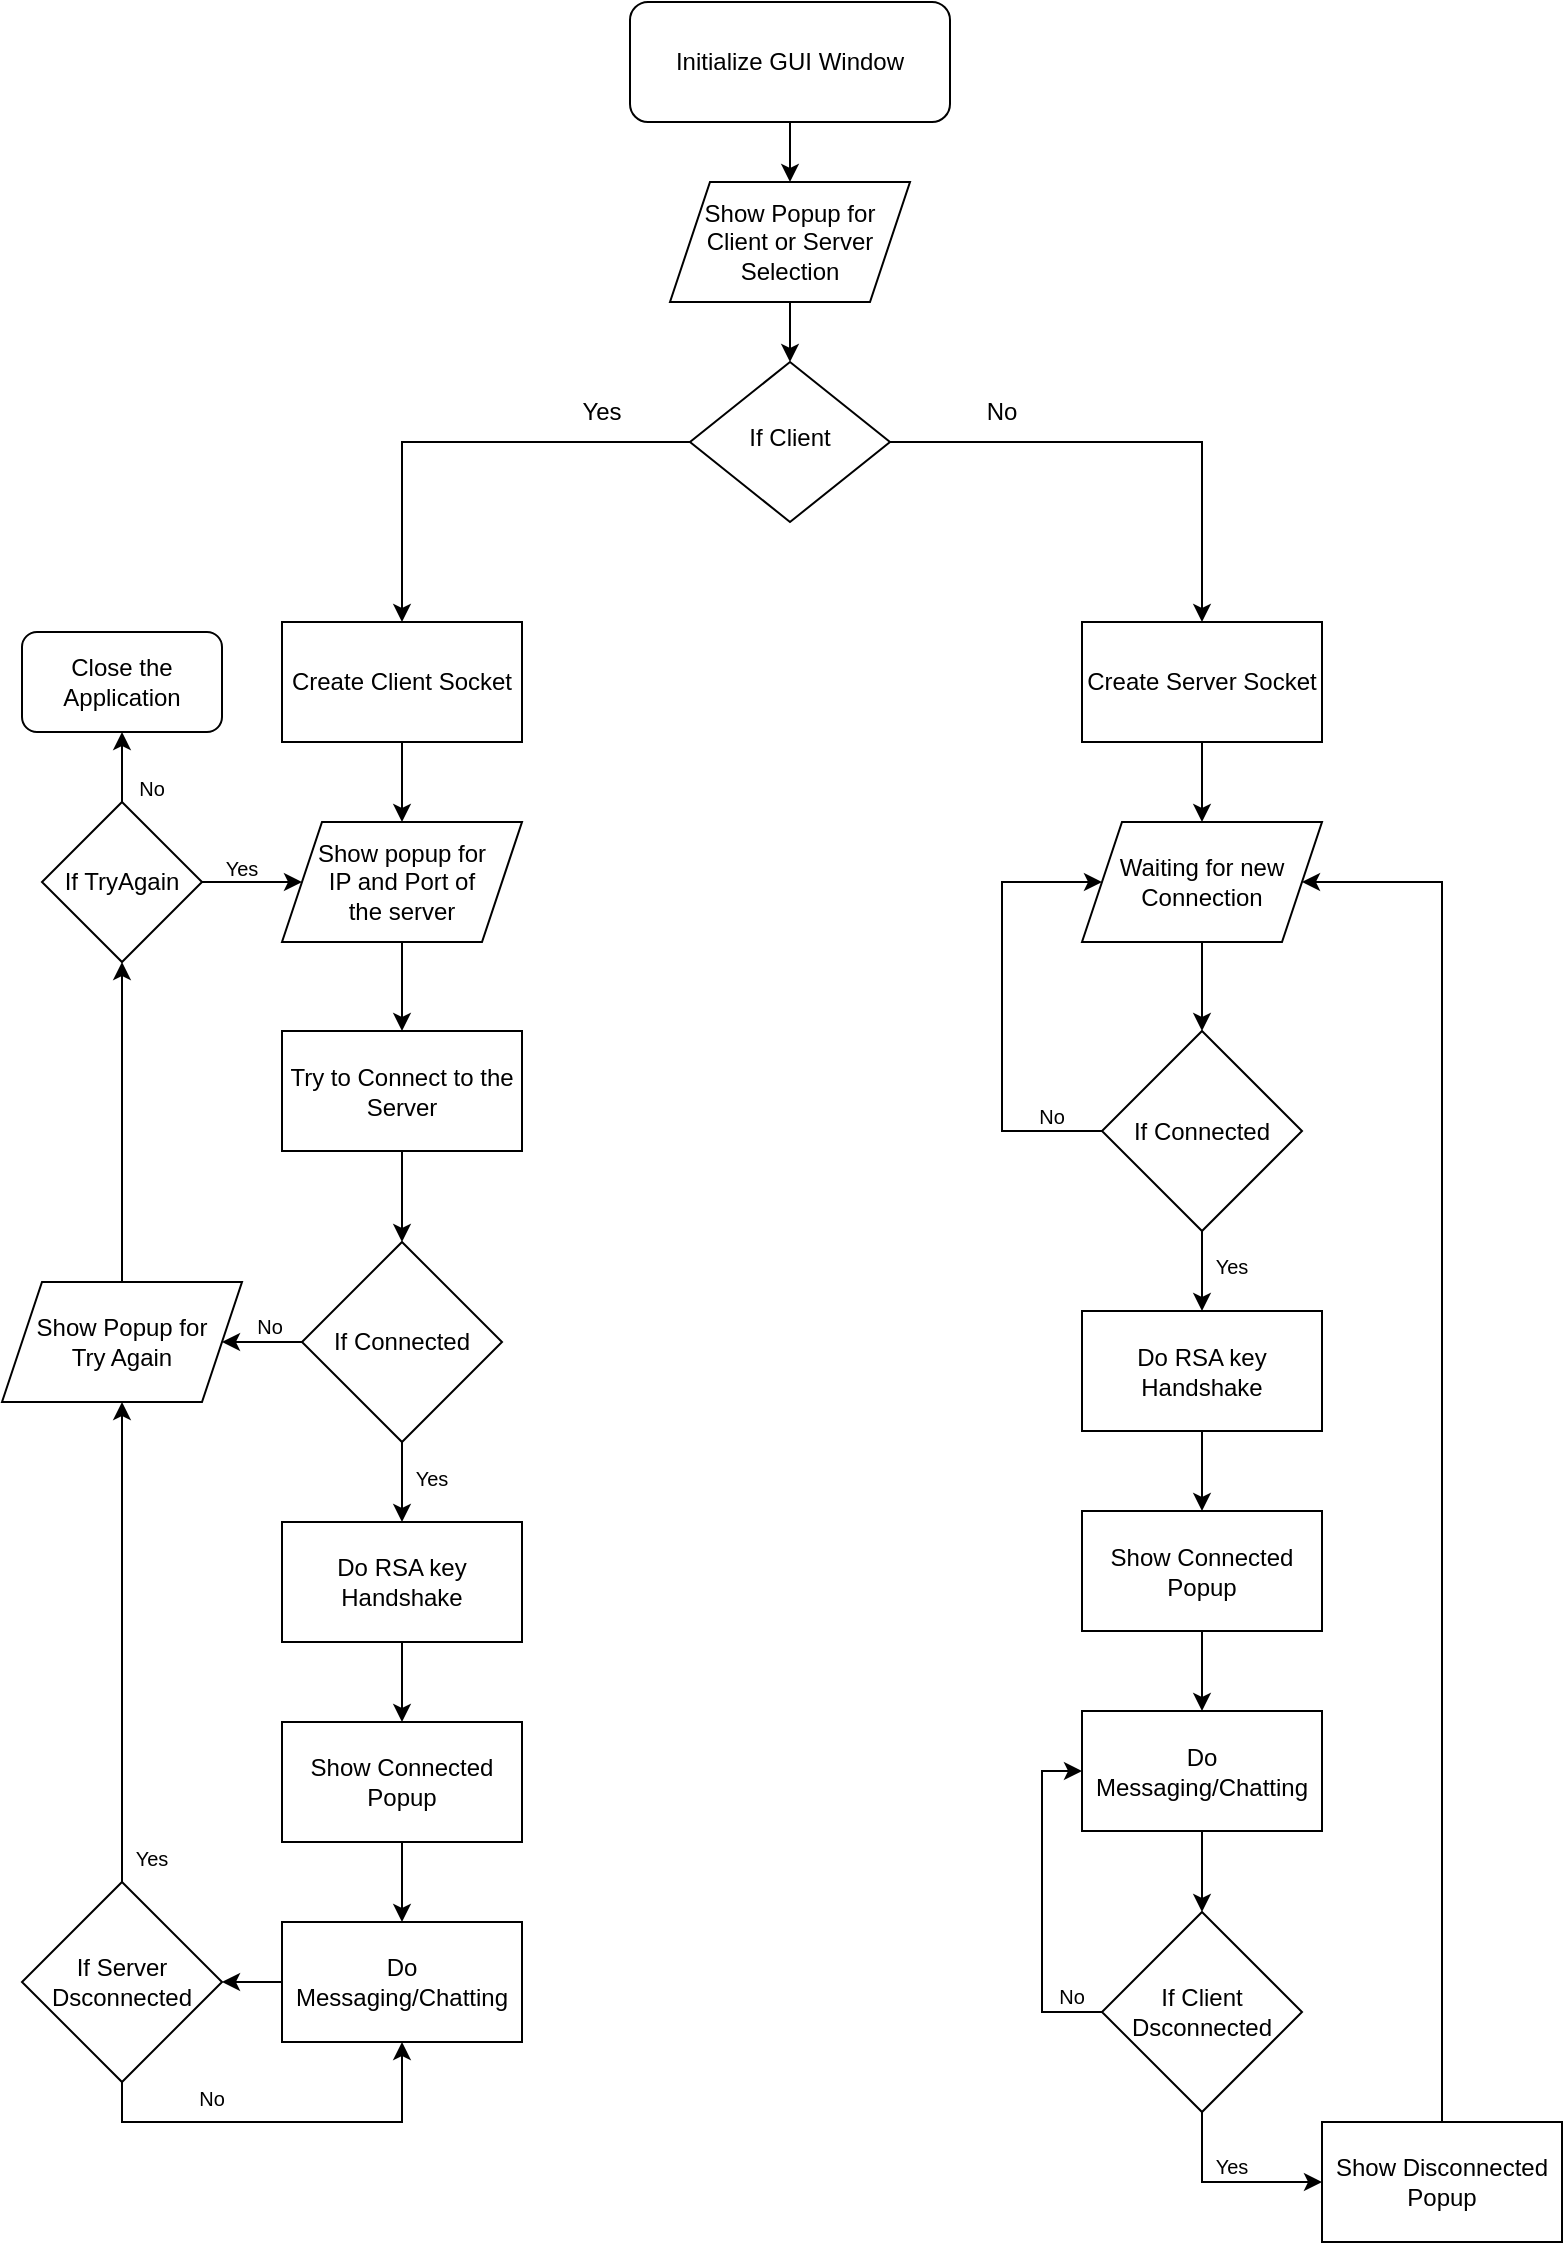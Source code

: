 <mxfile version="20.2.8" type="device"><diagram id="C5RBs43oDa-KdzZeNtuy" name="Page-1"><mxGraphModel dx="1038" dy="585" grid="1" gridSize="10" guides="1" tooltips="1" connect="1" arrows="1" fold="1" page="1" pageScale="1" pageWidth="827" pageHeight="1169" math="0" shadow="0"><root><mxCell id="WIyWlLk6GJQsqaUBKTNV-0"/><mxCell id="WIyWlLk6GJQsqaUBKTNV-1" parent="WIyWlLk6GJQsqaUBKTNV-0"/><mxCell id="jPB8AM4WbSMqFfD6-V4N-4" style="edgeStyle=orthogonalEdgeStyle;rounded=0;orthogonalLoop=1;jettySize=auto;html=1;exitX=0.5;exitY=1;exitDx=0;exitDy=0;entryX=0.5;entryY=0;entryDx=0;entryDy=0;" parent="WIyWlLk6GJQsqaUBKTNV-1" source="WIyWlLk6GJQsqaUBKTNV-3" target="jPB8AM4WbSMqFfD6-V4N-3" edge="1"><mxGeometry relative="1" as="geometry"/></mxCell><mxCell id="WIyWlLk6GJQsqaUBKTNV-3" value="Initialize GUI Window" style="rounded=1;whiteSpace=wrap;html=1;fontSize=12;glass=0;strokeWidth=1;shadow=0;" parent="WIyWlLk6GJQsqaUBKTNV-1" vertex="1"><mxGeometry x="334" y="30" width="160" height="60" as="geometry"/></mxCell><mxCell id="jPB8AM4WbSMqFfD6-V4N-8" style="edgeStyle=orthogonalEdgeStyle;rounded=0;orthogonalLoop=1;jettySize=auto;html=1;exitX=0;exitY=0.5;exitDx=0;exitDy=0;entryX=0.5;entryY=0;entryDx=0;entryDy=0;" parent="WIyWlLk6GJQsqaUBKTNV-1" source="WIyWlLk6GJQsqaUBKTNV-6" target="jPB8AM4WbSMqFfD6-V4N-6" edge="1"><mxGeometry relative="1" as="geometry"/></mxCell><mxCell id="jPB8AM4WbSMqFfD6-V4N-9" style="edgeStyle=orthogonalEdgeStyle;rounded=0;orthogonalLoop=1;jettySize=auto;html=1;exitX=1;exitY=0.5;exitDx=0;exitDy=0;entryX=0.5;entryY=0;entryDx=0;entryDy=0;" parent="WIyWlLk6GJQsqaUBKTNV-1" source="WIyWlLk6GJQsqaUBKTNV-6" target="jPB8AM4WbSMqFfD6-V4N-7" edge="1"><mxGeometry relative="1" as="geometry"/></mxCell><mxCell id="WIyWlLk6GJQsqaUBKTNV-6" value="If Client" style="rhombus;whiteSpace=wrap;html=1;shadow=0;fontFamily=Helvetica;fontSize=12;align=center;strokeWidth=1;spacing=6;spacingTop=-4;" parent="WIyWlLk6GJQsqaUBKTNV-1" vertex="1"><mxGeometry x="364" y="210" width="100" height="80" as="geometry"/></mxCell><mxCell id="jPB8AM4WbSMqFfD6-V4N-5" style="edgeStyle=orthogonalEdgeStyle;rounded=0;orthogonalLoop=1;jettySize=auto;html=1;exitX=0.5;exitY=1;exitDx=0;exitDy=0;entryX=0.5;entryY=0;entryDx=0;entryDy=0;" parent="WIyWlLk6GJQsqaUBKTNV-1" source="jPB8AM4WbSMqFfD6-V4N-3" target="WIyWlLk6GJQsqaUBKTNV-6" edge="1"><mxGeometry relative="1" as="geometry"/></mxCell><mxCell id="jPB8AM4WbSMqFfD6-V4N-3" value="Show Popup for Client or Server Selection" style="shape=parallelogram;perimeter=parallelogramPerimeter;whiteSpace=wrap;html=1;fixedSize=1;" parent="WIyWlLk6GJQsqaUBKTNV-1" vertex="1"><mxGeometry x="354" y="120" width="120" height="60" as="geometry"/></mxCell><mxCell id="jPB8AM4WbSMqFfD6-V4N-13" style="edgeStyle=orthogonalEdgeStyle;rounded=0;orthogonalLoop=1;jettySize=auto;html=1;exitX=0.5;exitY=1;exitDx=0;exitDy=0;entryX=0.5;entryY=0;entryDx=0;entryDy=0;" parent="WIyWlLk6GJQsqaUBKTNV-1" source="jPB8AM4WbSMqFfD6-V4N-6" target="jPB8AM4WbSMqFfD6-V4N-12" edge="1"><mxGeometry relative="1" as="geometry"/></mxCell><mxCell id="jPB8AM4WbSMqFfD6-V4N-6" value="Create Client Socket" style="rounded=0;whiteSpace=wrap;html=1;" parent="WIyWlLk6GJQsqaUBKTNV-1" vertex="1"><mxGeometry x="160" y="340" width="120" height="60" as="geometry"/></mxCell><mxCell id="jPB8AM4WbSMqFfD6-V4N-48" style="edgeStyle=orthogonalEdgeStyle;rounded=0;orthogonalLoop=1;jettySize=auto;html=1;exitX=0.5;exitY=1;exitDx=0;exitDy=0;entryX=0.5;entryY=0;entryDx=0;entryDy=0;fontSize=12;" parent="WIyWlLk6GJQsqaUBKTNV-1" source="jPB8AM4WbSMqFfD6-V4N-7" target="jPB8AM4WbSMqFfD6-V4N-47" edge="1"><mxGeometry relative="1" as="geometry"/></mxCell><mxCell id="jPB8AM4WbSMqFfD6-V4N-7" value="Create Server Socket" style="rounded=0;whiteSpace=wrap;html=1;" parent="WIyWlLk6GJQsqaUBKTNV-1" vertex="1"><mxGeometry x="560" y="340" width="120" height="60" as="geometry"/></mxCell><mxCell id="jPB8AM4WbSMqFfD6-V4N-10" value="Yes" style="text;html=1;strokeColor=none;fillColor=none;align=center;verticalAlign=middle;whiteSpace=wrap;rounded=0;" parent="WIyWlLk6GJQsqaUBKTNV-1" vertex="1"><mxGeometry x="290" y="220" width="60" height="30" as="geometry"/></mxCell><mxCell id="jPB8AM4WbSMqFfD6-V4N-11" value="No" style="text;html=1;strokeColor=none;fillColor=none;align=center;verticalAlign=middle;whiteSpace=wrap;rounded=0;" parent="WIyWlLk6GJQsqaUBKTNV-1" vertex="1"><mxGeometry x="490" y="220" width="60" height="30" as="geometry"/></mxCell><mxCell id="jPB8AM4WbSMqFfD6-V4N-15" style="edgeStyle=orthogonalEdgeStyle;rounded=0;orthogonalLoop=1;jettySize=auto;html=1;exitX=0.5;exitY=1;exitDx=0;exitDy=0;entryX=0.5;entryY=0;entryDx=0;entryDy=0;" parent="WIyWlLk6GJQsqaUBKTNV-1" source="jPB8AM4WbSMqFfD6-V4N-12" target="jPB8AM4WbSMqFfD6-V4N-14" edge="1"><mxGeometry relative="1" as="geometry"/></mxCell><mxCell id="jPB8AM4WbSMqFfD6-V4N-12" value="Show popup for&lt;br&gt;IP and Port of &lt;br&gt;the server" style="shape=parallelogram;perimeter=parallelogramPerimeter;whiteSpace=wrap;html=1;fixedSize=1;" parent="WIyWlLk6GJQsqaUBKTNV-1" vertex="1"><mxGeometry x="160" y="440" width="120" height="60" as="geometry"/></mxCell><mxCell id="jPB8AM4WbSMqFfD6-V4N-18" style="edgeStyle=orthogonalEdgeStyle;rounded=0;orthogonalLoop=1;jettySize=auto;html=1;exitX=0.5;exitY=1;exitDx=0;exitDy=0;entryX=0.5;entryY=0;entryDx=0;entryDy=0;" parent="WIyWlLk6GJQsqaUBKTNV-1" source="jPB8AM4WbSMqFfD6-V4N-14" target="jPB8AM4WbSMqFfD6-V4N-17" edge="1"><mxGeometry relative="1" as="geometry"/></mxCell><mxCell id="jPB8AM4WbSMqFfD6-V4N-14" value="Try to Connect to the Server" style="rounded=0;whiteSpace=wrap;html=1;" parent="WIyWlLk6GJQsqaUBKTNV-1" vertex="1"><mxGeometry x="160" y="544.5" width="120" height="60" as="geometry"/></mxCell><mxCell id="jPB8AM4WbSMqFfD6-V4N-26" value="" style="edgeStyle=orthogonalEdgeStyle;rounded=0;orthogonalLoop=1;jettySize=auto;html=1;" parent="WIyWlLk6GJQsqaUBKTNV-1" source="jPB8AM4WbSMqFfD6-V4N-17" target="jPB8AM4WbSMqFfD6-V4N-19" edge="1"><mxGeometry relative="1" as="geometry"/></mxCell><mxCell id="jPB8AM4WbSMqFfD6-V4N-33" style="edgeStyle=orthogonalEdgeStyle;rounded=0;orthogonalLoop=1;jettySize=auto;html=1;exitX=0.5;exitY=1;exitDx=0;exitDy=0;entryX=0.5;entryY=0;entryDx=0;entryDy=0;fontSize=12;" parent="WIyWlLk6GJQsqaUBKTNV-1" source="jPB8AM4WbSMqFfD6-V4N-17" target="jPB8AM4WbSMqFfD6-V4N-32" edge="1"><mxGeometry relative="1" as="geometry"/></mxCell><mxCell id="jPB8AM4WbSMqFfD6-V4N-17" value="If Connected" style="rhombus;whiteSpace=wrap;html=1;" parent="WIyWlLk6GJQsqaUBKTNV-1" vertex="1"><mxGeometry x="170" y="650" width="100" height="100" as="geometry"/></mxCell><mxCell id="jPB8AM4WbSMqFfD6-V4N-23" style="edgeStyle=orthogonalEdgeStyle;rounded=0;orthogonalLoop=1;jettySize=auto;html=1;exitX=0.5;exitY=0;exitDx=0;exitDy=0;entryX=0.5;entryY=1;entryDx=0;entryDy=0;" parent="WIyWlLk6GJQsqaUBKTNV-1" source="jPB8AM4WbSMqFfD6-V4N-19" target="jPB8AM4WbSMqFfD6-V4N-21" edge="1"><mxGeometry relative="1" as="geometry"/></mxCell><mxCell id="jPB8AM4WbSMqFfD6-V4N-19" value="Show Popup for&lt;br&gt;Try Again" style="shape=parallelogram;perimeter=parallelogramPerimeter;whiteSpace=wrap;html=1;fixedSize=1;" parent="WIyWlLk6GJQsqaUBKTNV-1" vertex="1"><mxGeometry x="20" y="670" width="120" height="60" as="geometry"/></mxCell><mxCell id="jPB8AM4WbSMqFfD6-V4N-25" style="edgeStyle=orthogonalEdgeStyle;rounded=0;orthogonalLoop=1;jettySize=auto;html=1;exitX=0.5;exitY=0;exitDx=0;exitDy=0;entryX=0.5;entryY=1;entryDx=0;entryDy=0;" parent="WIyWlLk6GJQsqaUBKTNV-1" source="jPB8AM4WbSMqFfD6-V4N-21" target="jPB8AM4WbSMqFfD6-V4N-24" edge="1"><mxGeometry relative="1" as="geometry"/></mxCell><mxCell id="jPB8AM4WbSMqFfD6-V4N-46" style="edgeStyle=orthogonalEdgeStyle;rounded=0;orthogonalLoop=1;jettySize=auto;html=1;exitX=1;exitY=0.5;exitDx=0;exitDy=0;entryX=0;entryY=0.5;entryDx=0;entryDy=0;fontSize=12;" parent="WIyWlLk6GJQsqaUBKTNV-1" source="jPB8AM4WbSMqFfD6-V4N-21" target="jPB8AM4WbSMqFfD6-V4N-12" edge="1"><mxGeometry relative="1" as="geometry"/></mxCell><mxCell id="jPB8AM4WbSMqFfD6-V4N-21" value="If TryAgain" style="rhombus;whiteSpace=wrap;html=1;" parent="WIyWlLk6GJQsqaUBKTNV-1" vertex="1"><mxGeometry x="40" y="430" width="80" height="80" as="geometry"/></mxCell><mxCell id="jPB8AM4WbSMqFfD6-V4N-24" value="Close the&lt;br&gt;Application" style="rounded=1;whiteSpace=wrap;html=1;" parent="WIyWlLk6GJQsqaUBKTNV-1" vertex="1"><mxGeometry x="30" y="345" width="100" height="50" as="geometry"/></mxCell><mxCell id="jPB8AM4WbSMqFfD6-V4N-28" value="Yes" style="text;html=1;strokeColor=none;fillColor=none;align=center;verticalAlign=middle;whiteSpace=wrap;rounded=0;fontSize=10;" parent="WIyWlLk6GJQsqaUBKTNV-1" vertex="1"><mxGeometry x="125" y="455" width="30" height="15" as="geometry"/></mxCell><mxCell id="jPB8AM4WbSMqFfD6-V4N-30" value="No" style="text;html=1;strokeColor=none;fillColor=none;align=center;verticalAlign=middle;whiteSpace=wrap;rounded=0;fontSize=10;" parent="WIyWlLk6GJQsqaUBKTNV-1" vertex="1"><mxGeometry x="80" y="415" width="30" height="15" as="geometry"/></mxCell><mxCell id="jPB8AM4WbSMqFfD6-V4N-31" value="No" style="text;html=1;strokeColor=none;fillColor=none;align=center;verticalAlign=middle;whiteSpace=wrap;rounded=0;fontSize=10;" parent="WIyWlLk6GJQsqaUBKTNV-1" vertex="1"><mxGeometry x="139" y="684" width="30" height="15" as="geometry"/></mxCell><mxCell id="jPB8AM4WbSMqFfD6-V4N-36" style="edgeStyle=orthogonalEdgeStyle;rounded=0;orthogonalLoop=1;jettySize=auto;html=1;exitX=0.5;exitY=1;exitDx=0;exitDy=0;fontSize=12;" parent="WIyWlLk6GJQsqaUBKTNV-1" source="jPB8AM4WbSMqFfD6-V4N-32" target="jPB8AM4WbSMqFfD6-V4N-35" edge="1"><mxGeometry relative="1" as="geometry"/></mxCell><mxCell id="jPB8AM4WbSMqFfD6-V4N-32" value="&lt;span style=&quot;font-size: 12px;&quot;&gt;Do RSA key Handshake&lt;/span&gt;" style="rounded=0;whiteSpace=wrap;html=1;fontSize=10;" parent="WIyWlLk6GJQsqaUBKTNV-1" vertex="1"><mxGeometry x="160" y="790" width="120" height="60" as="geometry"/></mxCell><mxCell id="jPB8AM4WbSMqFfD6-V4N-34" value="Yes" style="text;html=1;strokeColor=none;fillColor=none;align=center;verticalAlign=middle;whiteSpace=wrap;rounded=0;fontSize=10;" parent="WIyWlLk6GJQsqaUBKTNV-1" vertex="1"><mxGeometry x="220" y="760" width="30" height="15" as="geometry"/></mxCell><mxCell id="jPB8AM4WbSMqFfD6-V4N-38" style="edgeStyle=orthogonalEdgeStyle;rounded=0;orthogonalLoop=1;jettySize=auto;html=1;exitX=0.5;exitY=1;exitDx=0;exitDy=0;entryX=0.5;entryY=0;entryDx=0;entryDy=0;fontSize=12;" parent="WIyWlLk6GJQsqaUBKTNV-1" source="jPB8AM4WbSMqFfD6-V4N-35" target="jPB8AM4WbSMqFfD6-V4N-37" edge="1"><mxGeometry relative="1" as="geometry"/></mxCell><mxCell id="jPB8AM4WbSMqFfD6-V4N-35" value="Show Connected Popup" style="rounded=0;whiteSpace=wrap;html=1;fontSize=12;" parent="WIyWlLk6GJQsqaUBKTNV-1" vertex="1"><mxGeometry x="160" y="890" width="120" height="60" as="geometry"/></mxCell><mxCell id="jPB8AM4WbSMqFfD6-V4N-40" value="" style="edgeStyle=orthogonalEdgeStyle;rounded=0;orthogonalLoop=1;jettySize=auto;html=1;fontSize=12;" parent="WIyWlLk6GJQsqaUBKTNV-1" source="jPB8AM4WbSMqFfD6-V4N-37" target="jPB8AM4WbSMqFfD6-V4N-39" edge="1"><mxGeometry relative="1" as="geometry"/></mxCell><mxCell id="jPB8AM4WbSMqFfD6-V4N-37" value="Do Messaging/Chatting" style="rounded=0;whiteSpace=wrap;html=1;fontSize=12;" parent="WIyWlLk6GJQsqaUBKTNV-1" vertex="1"><mxGeometry x="160" y="990" width="120" height="60" as="geometry"/></mxCell><mxCell id="jPB8AM4WbSMqFfD6-V4N-41" style="edgeStyle=orthogonalEdgeStyle;rounded=0;orthogonalLoop=1;jettySize=auto;html=1;exitX=0.5;exitY=0;exitDx=0;exitDy=0;entryX=0.5;entryY=1;entryDx=0;entryDy=0;fontSize=12;" parent="WIyWlLk6GJQsqaUBKTNV-1" source="jPB8AM4WbSMqFfD6-V4N-39" target="jPB8AM4WbSMqFfD6-V4N-19" edge="1"><mxGeometry relative="1" as="geometry"/></mxCell><mxCell id="jPB8AM4WbSMqFfD6-V4N-42" style="edgeStyle=orthogonalEdgeStyle;rounded=0;orthogonalLoop=1;jettySize=auto;html=1;exitX=0.5;exitY=1;exitDx=0;exitDy=0;entryX=0.5;entryY=1;entryDx=0;entryDy=0;fontSize=12;" parent="WIyWlLk6GJQsqaUBKTNV-1" source="jPB8AM4WbSMqFfD6-V4N-39" target="jPB8AM4WbSMqFfD6-V4N-37" edge="1"><mxGeometry relative="1" as="geometry"/></mxCell><mxCell id="jPB8AM4WbSMqFfD6-V4N-39" value="If Server Dsconnected" style="rhombus;whiteSpace=wrap;html=1;fontSize=12;" parent="WIyWlLk6GJQsqaUBKTNV-1" vertex="1"><mxGeometry x="30" y="970" width="100" height="100" as="geometry"/></mxCell><mxCell id="jPB8AM4WbSMqFfD6-V4N-43" value="Yes" style="text;html=1;strokeColor=none;fillColor=none;align=center;verticalAlign=middle;whiteSpace=wrap;rounded=0;fontSize=10;" parent="WIyWlLk6GJQsqaUBKTNV-1" vertex="1"><mxGeometry x="80" y="950" width="30" height="15" as="geometry"/></mxCell><mxCell id="jPB8AM4WbSMqFfD6-V4N-44" value="No" style="text;html=1;strokeColor=none;fillColor=none;align=center;verticalAlign=middle;whiteSpace=wrap;rounded=0;fontSize=10;" parent="WIyWlLk6GJQsqaUBKTNV-1" vertex="1"><mxGeometry x="110" y="1070" width="30" height="15" as="geometry"/></mxCell><mxCell id="jPB8AM4WbSMqFfD6-V4N-51" style="edgeStyle=orthogonalEdgeStyle;rounded=0;orthogonalLoop=1;jettySize=auto;html=1;exitX=0.5;exitY=1;exitDx=0;exitDy=0;entryX=0.5;entryY=0;entryDx=0;entryDy=0;fontSize=12;" parent="WIyWlLk6GJQsqaUBKTNV-1" source="jPB8AM4WbSMqFfD6-V4N-47" target="jPB8AM4WbSMqFfD6-V4N-50" edge="1"><mxGeometry relative="1" as="geometry"/></mxCell><mxCell id="jPB8AM4WbSMqFfD6-V4N-47" value="Waiting for new Connection" style="shape=parallelogram;perimeter=parallelogramPerimeter;whiteSpace=wrap;html=1;fixedSize=1;" parent="WIyWlLk6GJQsqaUBKTNV-1" vertex="1"><mxGeometry x="560" y="440" width="120" height="60" as="geometry"/></mxCell><mxCell id="jPB8AM4WbSMqFfD6-V4N-56" style="edgeStyle=orthogonalEdgeStyle;rounded=0;orthogonalLoop=1;jettySize=auto;html=1;exitX=0;exitY=0.5;exitDx=0;exitDy=0;entryX=0;entryY=0.5;entryDx=0;entryDy=0;fontSize=12;" parent="WIyWlLk6GJQsqaUBKTNV-1" source="jPB8AM4WbSMqFfD6-V4N-50" target="jPB8AM4WbSMqFfD6-V4N-47" edge="1"><mxGeometry relative="1" as="geometry"><Array as="points"><mxPoint x="520" y="595"/><mxPoint x="520" y="470"/></Array></mxGeometry></mxCell><mxCell id="jPB8AM4WbSMqFfD6-V4N-65" style="edgeStyle=orthogonalEdgeStyle;rounded=0;orthogonalLoop=1;jettySize=auto;html=1;exitX=0.5;exitY=1;exitDx=0;exitDy=0;entryX=0.5;entryY=0;entryDx=0;entryDy=0;fontSize=12;" parent="WIyWlLk6GJQsqaUBKTNV-1" source="jPB8AM4WbSMqFfD6-V4N-50" target="jPB8AM4WbSMqFfD6-V4N-59" edge="1"><mxGeometry relative="1" as="geometry"/></mxCell><mxCell id="jPB8AM4WbSMqFfD6-V4N-50" value="If Connected" style="rhombus;whiteSpace=wrap;html=1;" parent="WIyWlLk6GJQsqaUBKTNV-1" vertex="1"><mxGeometry x="570" y="544.5" width="100" height="100" as="geometry"/></mxCell><mxCell id="jPB8AM4WbSMqFfD6-V4N-53" value="No" style="text;html=1;strokeColor=none;fillColor=none;align=center;verticalAlign=middle;whiteSpace=wrap;rounded=0;fontSize=10;" parent="WIyWlLk6GJQsqaUBKTNV-1" vertex="1"><mxGeometry x="530" y="579" width="30" height="15" as="geometry"/></mxCell><mxCell id="jPB8AM4WbSMqFfD6-V4N-58" style="edgeStyle=orthogonalEdgeStyle;rounded=0;orthogonalLoop=1;jettySize=auto;html=1;exitX=0.5;exitY=1;exitDx=0;exitDy=0;fontSize=12;" parent="WIyWlLk6GJQsqaUBKTNV-1" source="jPB8AM4WbSMqFfD6-V4N-59" target="jPB8AM4WbSMqFfD6-V4N-62" edge="1"><mxGeometry relative="1" as="geometry"/></mxCell><mxCell id="jPB8AM4WbSMqFfD6-V4N-59" value="&lt;span style=&quot;font-size: 12px;&quot;&gt;Do RSA key Handshake&lt;/span&gt;" style="rounded=0;whiteSpace=wrap;html=1;fontSize=10;" parent="WIyWlLk6GJQsqaUBKTNV-1" vertex="1"><mxGeometry x="560" y="684.5" width="120" height="60" as="geometry"/></mxCell><mxCell id="jPB8AM4WbSMqFfD6-V4N-60" value="Yes" style="text;html=1;strokeColor=none;fillColor=none;align=center;verticalAlign=middle;whiteSpace=wrap;rounded=0;fontSize=10;" parent="WIyWlLk6GJQsqaUBKTNV-1" vertex="1"><mxGeometry x="620" y="654.5" width="30" height="15" as="geometry"/></mxCell><mxCell id="jPB8AM4WbSMqFfD6-V4N-61" style="edgeStyle=orthogonalEdgeStyle;rounded=0;orthogonalLoop=1;jettySize=auto;html=1;exitX=0.5;exitY=1;exitDx=0;exitDy=0;entryX=0.5;entryY=0;entryDx=0;entryDy=0;fontSize=12;" parent="WIyWlLk6GJQsqaUBKTNV-1" source="jPB8AM4WbSMqFfD6-V4N-62" target="jPB8AM4WbSMqFfD6-V4N-63" edge="1"><mxGeometry relative="1" as="geometry"/></mxCell><mxCell id="jPB8AM4WbSMqFfD6-V4N-62" value="Show Connected Popup" style="rounded=0;whiteSpace=wrap;html=1;fontSize=12;" parent="WIyWlLk6GJQsqaUBKTNV-1" vertex="1"><mxGeometry x="560" y="784.5" width="120" height="60" as="geometry"/></mxCell><mxCell id="jPB8AM4WbSMqFfD6-V4N-72" style="edgeStyle=orthogonalEdgeStyle;rounded=0;orthogonalLoop=1;jettySize=auto;html=1;exitX=0.5;exitY=1;exitDx=0;exitDy=0;entryX=0.5;entryY=0;entryDx=0;entryDy=0;fontSize=12;" parent="WIyWlLk6GJQsqaUBKTNV-1" source="jPB8AM4WbSMqFfD6-V4N-63" target="jPB8AM4WbSMqFfD6-V4N-66" edge="1"><mxGeometry relative="1" as="geometry"/></mxCell><mxCell id="jPB8AM4WbSMqFfD6-V4N-63" value="Do Messaging/Chatting" style="rounded=0;whiteSpace=wrap;html=1;fontSize=12;" parent="WIyWlLk6GJQsqaUBKTNV-1" vertex="1"><mxGeometry x="560" y="884.5" width="120" height="60" as="geometry"/></mxCell><mxCell id="jPB8AM4WbSMqFfD6-V4N-79" style="edgeStyle=orthogonalEdgeStyle;rounded=0;orthogonalLoop=1;jettySize=auto;html=1;exitX=0;exitY=0.5;exitDx=0;exitDy=0;entryX=0;entryY=0.5;entryDx=0;entryDy=0;fontSize=12;" parent="WIyWlLk6GJQsqaUBKTNV-1" source="jPB8AM4WbSMqFfD6-V4N-66" target="jPB8AM4WbSMqFfD6-V4N-63" edge="1"><mxGeometry relative="1" as="geometry"/></mxCell><mxCell id="WWMMdT-zPmr-aNsbwVYB-1" style="edgeStyle=orthogonalEdgeStyle;rounded=0;orthogonalLoop=1;jettySize=auto;html=1;exitX=0.5;exitY=1;exitDx=0;exitDy=0;entryX=0;entryY=0.5;entryDx=0;entryDy=0;" edge="1" parent="WIyWlLk6GJQsqaUBKTNV-1" source="jPB8AM4WbSMqFfD6-V4N-66" target="WWMMdT-zPmr-aNsbwVYB-0"><mxGeometry relative="1" as="geometry"/></mxCell><mxCell id="jPB8AM4WbSMqFfD6-V4N-66" value="If Client Dsconnected" style="rhombus;whiteSpace=wrap;html=1;fontSize=12;" parent="WIyWlLk6GJQsqaUBKTNV-1" vertex="1"><mxGeometry x="570" y="985" width="100" height="100" as="geometry"/></mxCell><mxCell id="jPB8AM4WbSMqFfD6-V4N-67" value="Yes" style="text;html=1;strokeColor=none;fillColor=none;align=center;verticalAlign=middle;whiteSpace=wrap;rounded=0;fontSize=10;" parent="WIyWlLk6GJQsqaUBKTNV-1" vertex="1"><mxGeometry x="620" y="1104" width="30" height="15" as="geometry"/></mxCell><mxCell id="jPB8AM4WbSMqFfD6-V4N-68" value="No" style="text;html=1;strokeColor=none;fillColor=none;align=center;verticalAlign=middle;whiteSpace=wrap;rounded=0;fontSize=10;" parent="WIyWlLk6GJQsqaUBKTNV-1" vertex="1"><mxGeometry x="540" y="1019" width="30" height="15" as="geometry"/></mxCell><mxCell id="WWMMdT-zPmr-aNsbwVYB-2" style="edgeStyle=orthogonalEdgeStyle;rounded=0;orthogonalLoop=1;jettySize=auto;html=1;exitX=0.5;exitY=0;exitDx=0;exitDy=0;entryX=1;entryY=0.5;entryDx=0;entryDy=0;" edge="1" parent="WIyWlLk6GJQsqaUBKTNV-1" source="WWMMdT-zPmr-aNsbwVYB-0" target="jPB8AM4WbSMqFfD6-V4N-47"><mxGeometry relative="1" as="geometry"><Array as="points"><mxPoint x="740" y="470"/></Array></mxGeometry></mxCell><mxCell id="WWMMdT-zPmr-aNsbwVYB-0" value="Show Disconnected Popup" style="rounded=0;whiteSpace=wrap;html=1;" vertex="1" parent="WIyWlLk6GJQsqaUBKTNV-1"><mxGeometry x="680" y="1090" width="120" height="60" as="geometry"/></mxCell></root></mxGraphModel></diagram></mxfile>
